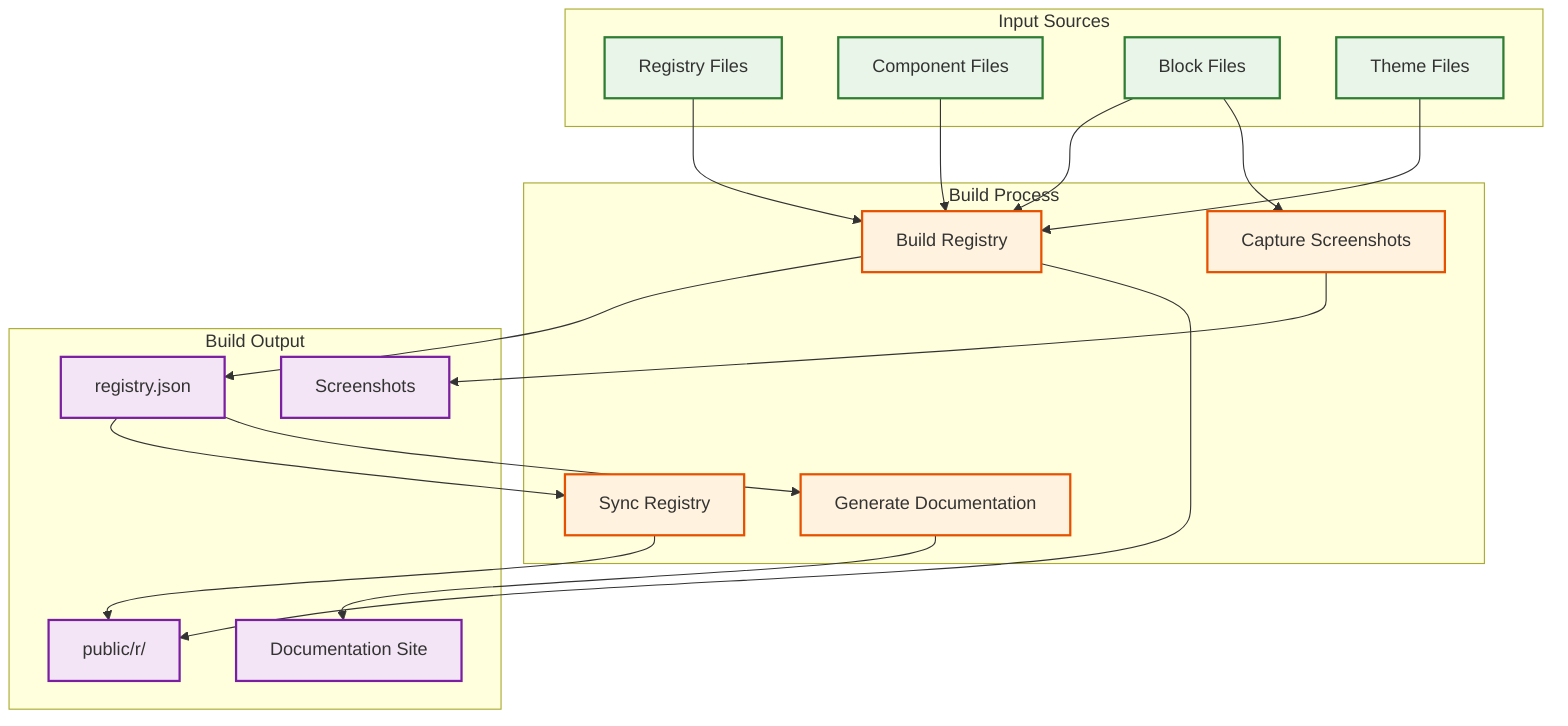 graph TB
    subgraph "Build Process"
        BUILD_REGISTRY[Build Registry]
        CAPTURE_SCREENSHOTS[Capture Screenshots]
        SYNC_REGISTRY[Sync Registry]
        GENERATE_DOCS[Generate Documentation]
    end

    subgraph "Input Sources"
        REGISTRY_FILES[Registry Files]
        COMPONENT_FILES[Component Files]
        BLOCK_FILES[Block Files]
        THEME_FILES[Theme Files]
    end

    subgraph "Build Output"
        REGISTRY_JSON[registry.json]
        SCREENSHOTS[Screenshots]
        PUBLIC_R[public/r/]
        DOCS_SITE[Documentation Site]
    end

    REGISTRY_FILES --> BUILD_REGISTRY
    COMPONENT_FILES --> BUILD_REGISTRY
    BLOCK_FILES --> BUILD_REGISTRY
    THEME_FILES --> BUILD_REGISTRY

    BUILD_REGISTRY --> REGISTRY_JSON
    BUILD_REGISTRY --> PUBLIC_R

    BLOCK_FILES --> CAPTURE_SCREENSHOTS
    CAPTURE_SCREENSHOTS --> SCREENSHOTS

    REGISTRY_JSON --> SYNC_REGISTRY
    SYNC_REGISTRY --> PUBLIC_R

    REGISTRY_JSON --> GENERATE_DOCS
    GENERATE_DOCS --> DOCS_SITE

    %% Styling
    classDef process fill:#fff3e0,stroke:#e65100,stroke-width:2px
    classDef sources fill:#e8f5e8,stroke:#2e7d32,stroke-width:2px
    classDef output fill:#f3e5f5,stroke:#7b1fa2,stroke-width:2px

    class BUILD_REGISTRY,CAPTURE_SCREENSHOTS,SYNC_REGISTRY,GENERATE_DOCS process
    class REGISTRY_FILES,COMPONENT_FILES,BLOCK_FILES,THEME_FILES sources
    class REGISTRY_JSON,SCREENSHOTS,PUBLIC_R,DOCS_SITE output